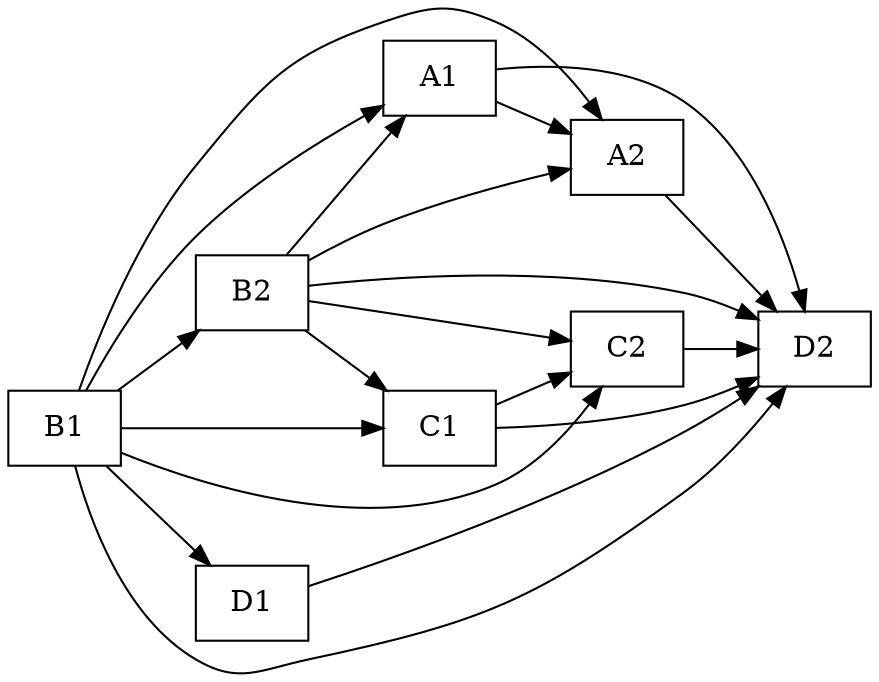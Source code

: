 digraph G {
  rankdir=LR;
  "A1" [shape=box];
  "A2" [shape=box];
  "B1" [shape=box];
  "B2" [shape=box];
  "C1" [shape=box];
  "C2" [shape=box];
  "D1" [shape=box];
  "D2" [shape=box];
  "B1" -> "D2";
  "A1" -> "D2";
  "B2" -> "D2";
  "B1" -> "B2";
  "A1" -> "A2";
  "B2" -> "A2";
  "B1" -> "A2";
  "B1" -> "D1";
  "C1" -> "C2";
  "B2" -> "C1";
  "B1" -> "C1";
  "B1" -> "C2";
  "B2" -> "C2";
  "B1" -> "A1";
  "D1" -> "D2";
  "B2" -> "A1";
  "C2" -> "D2";
  "C1" -> "D2";
  "A2" -> "D2";
}
